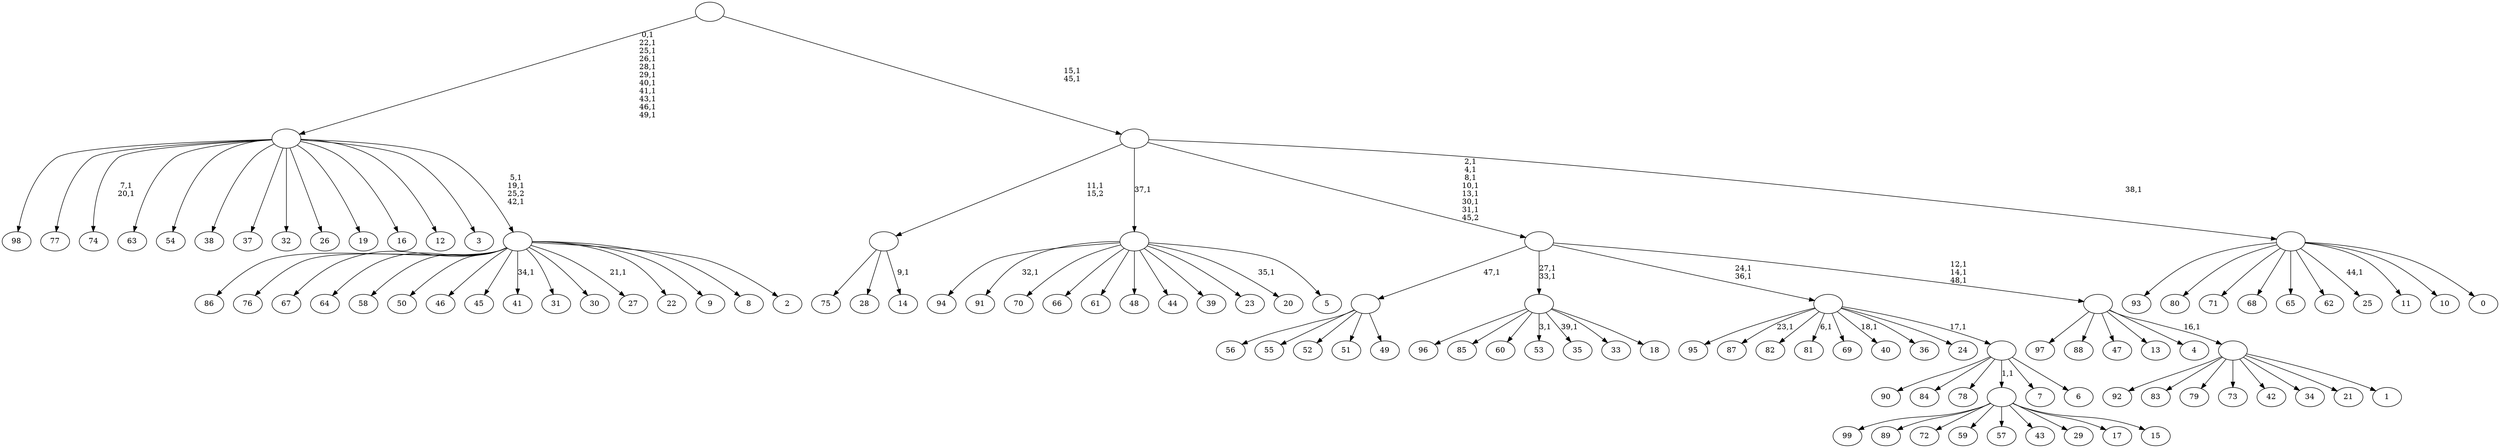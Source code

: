 digraph T {
	150 [label="99"]
	149 [label="98"]
	148 [label="97"]
	147 [label="96"]
	146 [label="95"]
	145 [label="94"]
	144 [label="93"]
	143 [label="92"]
	142 [label="91"]
	140 [label="90"]
	139 [label="89"]
	138 [label="88"]
	137 [label="87"]
	135 [label="86"]
	134 [label="85"]
	133 [label="84"]
	132 [label="83"]
	131 [label="82"]
	130 [label="81"]
	128 [label="80"]
	127 [label="79"]
	126 [label="78"]
	125 [label="77"]
	124 [label="76"]
	123 [label="75"]
	122 [label="74"]
	119 [label="73"]
	118 [label="72"]
	117 [label="71"]
	116 [label="70"]
	115 [label="69"]
	114 [label="68"]
	113 [label="67"]
	112 [label="66"]
	111 [label="65"]
	110 [label="64"]
	109 [label="63"]
	108 [label="62"]
	107 [label="61"]
	106 [label="60"]
	105 [label="59"]
	104 [label="58"]
	103 [label="57"]
	102 [label="56"]
	101 [label="55"]
	100 [label="54"]
	99 [label="53"]
	97 [label="52"]
	96 [label="51"]
	95 [label="50"]
	94 [label="49"]
	93 [label=""]
	92 [label="48"]
	91 [label="47"]
	90 [label="46"]
	89 [label="45"]
	88 [label="44"]
	87 [label="43"]
	86 [label="42"]
	85 [label="41"]
	83 [label="40"]
	81 [label="39"]
	80 [label="38"]
	79 [label="37"]
	78 [label="36"]
	77 [label="35"]
	75 [label="34"]
	74 [label="33"]
	73 [label="32"]
	72 [label="31"]
	71 [label="30"]
	70 [label="29"]
	69 [label="28"]
	68 [label="27"]
	66 [label="26"]
	65 [label="25"]
	63 [label="24"]
	62 [label="23"]
	61 [label="22"]
	60 [label="21"]
	59 [label="20"]
	57 [label="19"]
	56 [label="18"]
	55 [label=""]
	53 [label="17"]
	52 [label="16"]
	51 [label="15"]
	50 [label=""]
	49 [label="14"]
	47 [label=""]
	46 [label="13"]
	45 [label="12"]
	44 [label="11"]
	43 [label="10"]
	42 [label="9"]
	41 [label="8"]
	40 [label="7"]
	39 [label="6"]
	38 [label=""]
	37 [label=""]
	35 [label="5"]
	34 [label=""]
	33 [label="4"]
	32 [label="3"]
	31 [label="2"]
	30 [label=""]
	27 [label=""]
	16 [label="1"]
	15 [label=""]
	14 [label=""]
	11 [label=""]
	4 [label="0"]
	3 [label=""]
	2 [label=""]
	0 [label=""]
	93 -> 102 [label=""]
	93 -> 101 [label=""]
	93 -> 97 [label=""]
	93 -> 96 [label=""]
	93 -> 94 [label=""]
	55 -> 77 [label="39,1"]
	55 -> 99 [label="3,1"]
	55 -> 147 [label=""]
	55 -> 134 [label=""]
	55 -> 106 [label=""]
	55 -> 74 [label=""]
	55 -> 56 [label=""]
	50 -> 150 [label=""]
	50 -> 139 [label=""]
	50 -> 118 [label=""]
	50 -> 105 [label=""]
	50 -> 103 [label=""]
	50 -> 87 [label=""]
	50 -> 70 [label=""]
	50 -> 53 [label=""]
	50 -> 51 [label=""]
	47 -> 49 [label="9,1"]
	47 -> 123 [label=""]
	47 -> 69 [label=""]
	38 -> 140 [label=""]
	38 -> 133 [label=""]
	38 -> 126 [label=""]
	38 -> 50 [label="1,1"]
	38 -> 40 [label=""]
	38 -> 39 [label=""]
	37 -> 83 [label="18,1"]
	37 -> 130 [label="6,1"]
	37 -> 137 [label="23,1"]
	37 -> 146 [label=""]
	37 -> 131 [label=""]
	37 -> 115 [label=""]
	37 -> 78 [label=""]
	37 -> 63 [label=""]
	37 -> 38 [label="17,1"]
	34 -> 59 [label="35,1"]
	34 -> 142 [label="32,1"]
	34 -> 145 [label=""]
	34 -> 116 [label=""]
	34 -> 112 [label=""]
	34 -> 107 [label=""]
	34 -> 92 [label=""]
	34 -> 88 [label=""]
	34 -> 81 [label=""]
	34 -> 62 [label=""]
	34 -> 35 [label=""]
	30 -> 68 [label="21,1"]
	30 -> 85 [label="34,1"]
	30 -> 135 [label=""]
	30 -> 124 [label=""]
	30 -> 113 [label=""]
	30 -> 110 [label=""]
	30 -> 104 [label=""]
	30 -> 95 [label=""]
	30 -> 90 [label=""]
	30 -> 89 [label=""]
	30 -> 72 [label=""]
	30 -> 71 [label=""]
	30 -> 61 [label=""]
	30 -> 42 [label=""]
	30 -> 41 [label=""]
	30 -> 31 [label=""]
	27 -> 30 [label="5,1\n19,1\n25,2\n42,1"]
	27 -> 122 [label="7,1\n20,1"]
	27 -> 149 [label=""]
	27 -> 125 [label=""]
	27 -> 109 [label=""]
	27 -> 100 [label=""]
	27 -> 80 [label=""]
	27 -> 79 [label=""]
	27 -> 73 [label=""]
	27 -> 66 [label=""]
	27 -> 57 [label=""]
	27 -> 52 [label=""]
	27 -> 45 [label=""]
	27 -> 32 [label=""]
	15 -> 143 [label=""]
	15 -> 132 [label=""]
	15 -> 127 [label=""]
	15 -> 119 [label=""]
	15 -> 86 [label=""]
	15 -> 75 [label=""]
	15 -> 60 [label=""]
	15 -> 16 [label=""]
	14 -> 148 [label=""]
	14 -> 138 [label=""]
	14 -> 91 [label=""]
	14 -> 46 [label=""]
	14 -> 33 [label=""]
	14 -> 15 [label="16,1"]
	11 -> 14 [label="12,1\n14,1\n48,1"]
	11 -> 37 [label="24,1\n36,1"]
	11 -> 55 [label="27,1\n33,1"]
	11 -> 93 [label="47,1"]
	3 -> 65 [label="44,1"]
	3 -> 144 [label=""]
	3 -> 128 [label=""]
	3 -> 117 [label=""]
	3 -> 114 [label=""]
	3 -> 111 [label=""]
	3 -> 108 [label=""]
	3 -> 44 [label=""]
	3 -> 43 [label=""]
	3 -> 4 [label=""]
	2 -> 11 [label="2,1\n4,1\n8,1\n10,1\n13,1\n30,1\n31,1\n45,2"]
	2 -> 47 [label="11,1\n15,2"]
	2 -> 34 [label="37,1"]
	2 -> 3 [label="38,1"]
	0 -> 2 [label="15,1\n45,1"]
	0 -> 27 [label="0,1\n22,1\n25,1\n26,1\n28,1\n29,1\n40,1\n41,1\n43,1\n46,1\n49,1"]
}
